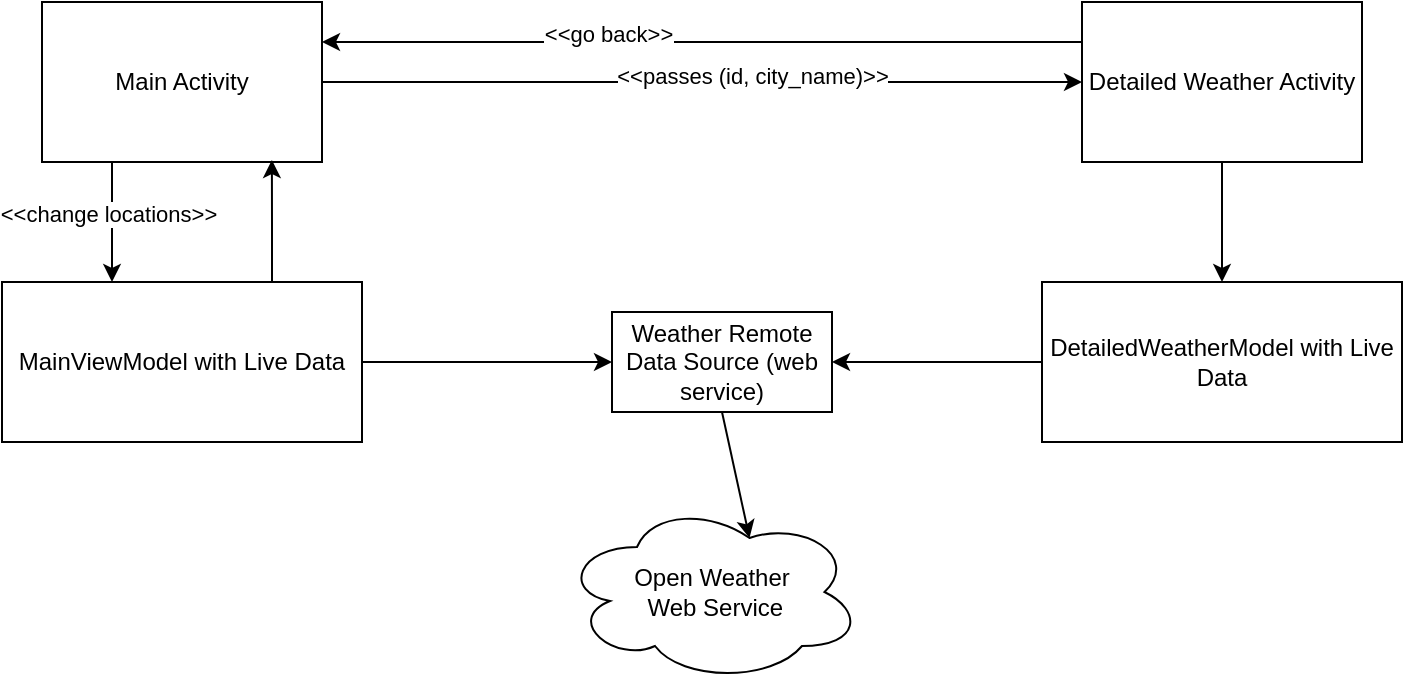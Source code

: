 <mxfile version="16.5.1" type="device"><diagram id="5KfF4kQVYciEpIc94KWy" name="Page-1"><mxGraphModel dx="946" dy="672" grid="1" gridSize="10" guides="1" tooltips="1" connect="1" arrows="1" fold="1" page="1" pageScale="1" pageWidth="827" pageHeight="1169" math="0" shadow="0"><root><mxCell id="0"/><mxCell id="1" parent="0"/><mxCell id="Rw-Il57-xQKsMJYXYgiK-1" value="Main Activity" style="rounded=0;whiteSpace=wrap;html=1;" parent="1" vertex="1"><mxGeometry x="40" y="190" width="140" height="80" as="geometry"/></mxCell><mxCell id="vasfHFJDjXo-4iGmPMjt-15" style="edgeStyle=orthogonalEdgeStyle;rounded=0;orthogonalLoop=1;jettySize=auto;html=1;exitX=0.75;exitY=0;exitDx=0;exitDy=0;entryX=0.821;entryY=0.988;entryDx=0;entryDy=0;entryPerimeter=0;" edge="1" parent="1" source="Rw-Il57-xQKsMJYXYgiK-3" target="Rw-Il57-xQKsMJYXYgiK-1"><mxGeometry relative="1" as="geometry"/></mxCell><mxCell id="Rw-Il57-xQKsMJYXYgiK-3" value="MainViewModel with Live Data" style="rounded=0;whiteSpace=wrap;html=1;" parent="1" vertex="1"><mxGeometry x="20" y="330" width="180" height="80" as="geometry"/></mxCell><mxCell id="Rw-Il57-xQKsMJYXYgiK-5" value="Weather Remote Data Source (web service)" style="rounded=0;whiteSpace=wrap;html=1;" parent="1" vertex="1"><mxGeometry x="325" y="345" width="110" height="50" as="geometry"/></mxCell><mxCell id="Rw-Il57-xQKsMJYXYgiK-6" value="" style="endArrow=classic;html=1;rounded=0;exitX=0.5;exitY=1;exitDx=0;exitDy=0;entryX=0.625;entryY=0.2;entryDx=0;entryDy=0;entryPerimeter=0;" parent="1" source="Rw-Il57-xQKsMJYXYgiK-5" target="Rw-Il57-xQKsMJYXYgiK-7" edge="1"><mxGeometry width="50" height="50" relative="1" as="geometry"><mxPoint x="280" y="620" as="sourcePoint"/><mxPoint x="400" y="480" as="targetPoint"/></mxGeometry></mxCell><mxCell id="Rw-Il57-xQKsMJYXYgiK-7" value="Open Weather&lt;br&gt;&amp;nbsp;Web Service" style="ellipse;shape=cloud;whiteSpace=wrap;html=1;" parent="1" vertex="1"><mxGeometry x="300" y="440" width="150" height="90" as="geometry"/></mxCell><mxCell id="Rw-Il57-xQKsMJYXYgiK-11" value="" style="endArrow=classic;html=1;rounded=0;entryX=0;entryY=0.5;entryDx=0;entryDy=0;exitX=1;exitY=0.5;exitDx=0;exitDy=0;" parent="1" target="Rw-Il57-xQKsMJYXYgiK-5" edge="1" source="Rw-Il57-xQKsMJYXYgiK-3"><mxGeometry width="50" height="50" relative="1" as="geometry"><mxPoint x="190" y="410" as="sourcePoint"/><mxPoint x="350" y="380" as="targetPoint"/><Array as="points"><mxPoint x="300" y="370"/></Array></mxGeometry></mxCell><mxCell id="vasfHFJDjXo-4iGmPMjt-1" value="DetailedWeatherModel with Live Data" style="rounded=0;whiteSpace=wrap;html=1;" vertex="1" parent="1"><mxGeometry x="540" y="330" width="180" height="80" as="geometry"/></mxCell><mxCell id="vasfHFJDjXo-4iGmPMjt-2" value="" style="endArrow=classic;html=1;rounded=0;exitX=0;exitY=0.5;exitDx=0;exitDy=0;entryX=1;entryY=0.5;entryDx=0;entryDy=0;" edge="1" parent="1" source="vasfHFJDjXo-4iGmPMjt-1" target="Rw-Il57-xQKsMJYXYgiK-5"><mxGeometry width="50" height="50" relative="1" as="geometry"><mxPoint x="390" y="410" as="sourcePoint"/><mxPoint x="440" y="360" as="targetPoint"/></mxGeometry></mxCell><mxCell id="vasfHFJDjXo-4iGmPMjt-8" style="edgeStyle=orthogonalEdgeStyle;rounded=0;orthogonalLoop=1;jettySize=auto;html=1;exitX=0.5;exitY=1;exitDx=0;exitDy=0;entryX=0.5;entryY=0;entryDx=0;entryDy=0;" edge="1" parent="1" source="vasfHFJDjXo-4iGmPMjt-5" target="vasfHFJDjXo-4iGmPMjt-1"><mxGeometry relative="1" as="geometry"/></mxCell><mxCell id="vasfHFJDjXo-4iGmPMjt-5" value="Detailed Weather Activity" style="rounded=0;whiteSpace=wrap;html=1;" vertex="1" parent="1"><mxGeometry x="560" y="190" width="140" height="80" as="geometry"/></mxCell><mxCell id="vasfHFJDjXo-4iGmPMjt-6" value="" style="endArrow=classic;html=1;rounded=0;exitX=1;exitY=0.5;exitDx=0;exitDy=0;entryX=0;entryY=0.5;entryDx=0;entryDy=0;" edge="1" parent="1" source="Rw-Il57-xQKsMJYXYgiK-1" target="vasfHFJDjXo-4iGmPMjt-5"><mxGeometry width="50" height="50" relative="1" as="geometry"><mxPoint x="270" y="280" as="sourcePoint"/><mxPoint x="320" y="230" as="targetPoint"/></mxGeometry></mxCell><mxCell id="vasfHFJDjXo-4iGmPMjt-7" value="&amp;lt;&amp;lt;passes (id, city_name)&amp;gt;&amp;gt;" style="edgeLabel;html=1;align=center;verticalAlign=middle;resizable=0;points=[];" vertex="1" connectable="0" parent="vasfHFJDjXo-4iGmPMjt-6"><mxGeometry x="0.132" y="3" relative="1" as="geometry"><mxPoint as="offset"/></mxGeometry></mxCell><mxCell id="vasfHFJDjXo-4iGmPMjt-10" value="" style="endArrow=classic;html=1;rounded=0;exitX=0;exitY=0.25;exitDx=0;exitDy=0;entryX=1;entryY=0.25;entryDx=0;entryDy=0;" edge="1" parent="1" source="vasfHFJDjXo-4iGmPMjt-5" target="Rw-Il57-xQKsMJYXYgiK-1"><mxGeometry width="50" height="50" relative="1" as="geometry"><mxPoint x="380" y="210" as="sourcePoint"/><mxPoint x="430" y="160" as="targetPoint"/></mxGeometry></mxCell><mxCell id="vasfHFJDjXo-4iGmPMjt-11" value="&amp;lt;&amp;lt;go back&amp;gt;&amp;gt;" style="edgeLabel;html=1;align=center;verticalAlign=middle;resizable=0;points=[];" vertex="1" connectable="0" parent="vasfHFJDjXo-4iGmPMjt-10"><mxGeometry x="0.247" y="-4" relative="1" as="geometry"><mxPoint as="offset"/></mxGeometry></mxCell><mxCell id="vasfHFJDjXo-4iGmPMjt-12" value="" style="endArrow=classic;html=1;rounded=0;exitX=0.25;exitY=1;exitDx=0;exitDy=0;" edge="1" parent="1" source="Rw-Il57-xQKsMJYXYgiK-1"><mxGeometry width="50" height="50" relative="1" as="geometry"><mxPoint x="100" y="340" as="sourcePoint"/><mxPoint x="75" y="330" as="targetPoint"/></mxGeometry></mxCell><mxCell id="vasfHFJDjXo-4iGmPMjt-13" value="&amp;lt;&amp;lt;change locations&amp;gt;&amp;gt;" style="edgeLabel;html=1;align=center;verticalAlign=middle;resizable=0;points=[];" vertex="1" connectable="0" parent="vasfHFJDjXo-4iGmPMjt-12"><mxGeometry x="-0.133" y="-2" relative="1" as="geometry"><mxPoint as="offset"/></mxGeometry></mxCell></root></mxGraphModel></diagram></mxfile>